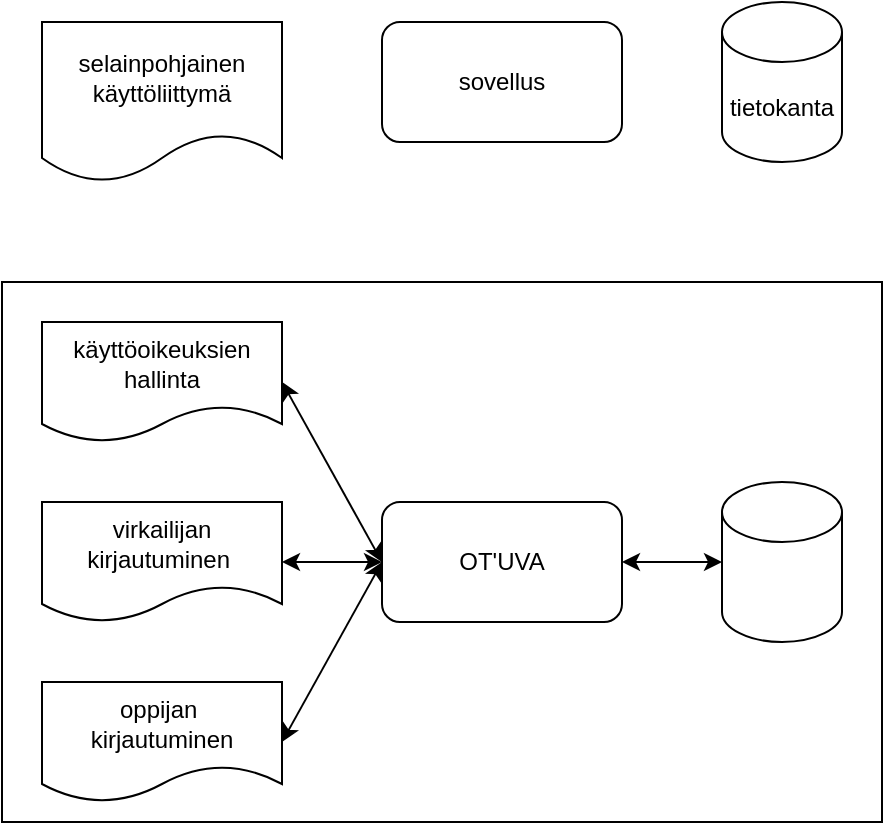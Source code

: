 <mxfile version="24.4.4" type="device">
  <diagram name="Page-1" id="bAKCQb7TRPT4lHazukRC">
    <mxGraphModel dx="987" dy="1185" grid="1" gridSize="10" guides="1" tooltips="1" connect="1" arrows="1" fold="1" page="1" pageScale="1" pageWidth="827" pageHeight="1169" math="0" shadow="0">
      <root>
        <mxCell id="0" />
        <mxCell id="1" parent="0" />
        <mxCell id="K2pP-LPX6DZ963yHNiB4-11" value="" style="rounded=0;whiteSpace=wrap;html=1;" vertex="1" parent="1">
          <mxGeometry x="190" y="340" width="440" height="270" as="geometry" />
        </mxCell>
        <mxCell id="K2pP-LPX6DZ963yHNiB4-1" value="OT&#39;UVA" style="rounded=1;whiteSpace=wrap;html=1;" vertex="1" parent="1">
          <mxGeometry x="380" y="450" width="120" height="60" as="geometry" />
        </mxCell>
        <mxCell id="K2pP-LPX6DZ963yHNiB4-4" value="virkailijan kirjautuminen&amp;nbsp;" style="shape=document;whiteSpace=wrap;html=1;boundedLbl=1;" vertex="1" parent="1">
          <mxGeometry x="210" y="450" width="120" height="60" as="geometry" />
        </mxCell>
        <mxCell id="K2pP-LPX6DZ963yHNiB4-5" value="oppijan&amp;nbsp;&lt;div&gt;kirjautuminen&lt;/div&gt;" style="shape=document;whiteSpace=wrap;html=1;boundedLbl=1;" vertex="1" parent="1">
          <mxGeometry x="210" y="540" width="120" height="60" as="geometry" />
        </mxCell>
        <mxCell id="K2pP-LPX6DZ963yHNiB4-7" value="" style="shape=cylinder3;whiteSpace=wrap;html=1;boundedLbl=1;backgroundOutline=1;size=15;" vertex="1" parent="1">
          <mxGeometry x="550" y="440" width="60" height="80" as="geometry" />
        </mxCell>
        <mxCell id="K2pP-LPX6DZ963yHNiB4-13" value="käyttöoikeuksien hallinta" style="shape=document;whiteSpace=wrap;html=1;boundedLbl=1;" vertex="1" parent="1">
          <mxGeometry x="210" y="360" width="120" height="60" as="geometry" />
        </mxCell>
        <mxCell id="K2pP-LPX6DZ963yHNiB4-14" value="selainpohjainen käyttöliittymä" style="shape=document;whiteSpace=wrap;html=1;boundedLbl=1;" vertex="1" parent="1">
          <mxGeometry x="210" y="210" width="120" height="80" as="geometry" />
        </mxCell>
        <mxCell id="K2pP-LPX6DZ963yHNiB4-15" value="sovellus" style="rounded=1;whiteSpace=wrap;html=1;" vertex="1" parent="1">
          <mxGeometry x="380" y="210" width="120" height="60" as="geometry" />
        </mxCell>
        <mxCell id="K2pP-LPX6DZ963yHNiB4-16" value="tietokanta" style="shape=cylinder3;whiteSpace=wrap;html=1;boundedLbl=1;backgroundOutline=1;size=15;" vertex="1" parent="1">
          <mxGeometry x="550" y="200" width="60" height="80" as="geometry" />
        </mxCell>
        <mxCell id="K2pP-LPX6DZ963yHNiB4-18" value="" style="endArrow=classic;startArrow=classic;html=1;rounded=0;exitX=1;exitY=0.5;exitDx=0;exitDy=0;" edge="1" parent="1" source="K2pP-LPX6DZ963yHNiB4-1" target="K2pP-LPX6DZ963yHNiB4-7">
          <mxGeometry width="50" height="50" relative="1" as="geometry">
            <mxPoint x="420" y="460" as="sourcePoint" />
            <mxPoint x="470" y="410" as="targetPoint" />
          </mxGeometry>
        </mxCell>
        <mxCell id="K2pP-LPX6DZ963yHNiB4-20" value="" style="endArrow=classic;startArrow=classic;html=1;rounded=0;entryX=0;entryY=0.5;entryDx=0;entryDy=0;exitX=1;exitY=0.5;exitDx=0;exitDy=0;" edge="1" parent="1" source="K2pP-LPX6DZ963yHNiB4-13" target="K2pP-LPX6DZ963yHNiB4-1">
          <mxGeometry width="50" height="50" relative="1" as="geometry">
            <mxPoint x="420" y="460" as="sourcePoint" />
            <mxPoint x="380" y="390" as="targetPoint" />
          </mxGeometry>
        </mxCell>
        <mxCell id="K2pP-LPX6DZ963yHNiB4-21" value="" style="endArrow=classic;startArrow=classic;html=1;rounded=0;exitX=0;exitY=0.5;exitDx=0;exitDy=0;entryX=1;entryY=0.5;entryDx=0;entryDy=0;" edge="1" parent="1" source="K2pP-LPX6DZ963yHNiB4-1" target="K2pP-LPX6DZ963yHNiB4-4">
          <mxGeometry width="50" height="50" relative="1" as="geometry">
            <mxPoint x="420" y="460" as="sourcePoint" />
            <mxPoint x="470" y="410" as="targetPoint" />
          </mxGeometry>
        </mxCell>
        <mxCell id="K2pP-LPX6DZ963yHNiB4-22" value="" style="endArrow=classic;startArrow=classic;html=1;rounded=0;entryX=0;entryY=0.5;entryDx=0;entryDy=0;exitX=1;exitY=0.5;exitDx=0;exitDy=0;" edge="1" parent="1" source="K2pP-LPX6DZ963yHNiB4-5" target="K2pP-LPX6DZ963yHNiB4-1">
          <mxGeometry width="50" height="50" relative="1" as="geometry">
            <mxPoint x="420" y="460" as="sourcePoint" />
            <mxPoint x="380" y="570" as="targetPoint" />
          </mxGeometry>
        </mxCell>
      </root>
    </mxGraphModel>
  </diagram>
</mxfile>
